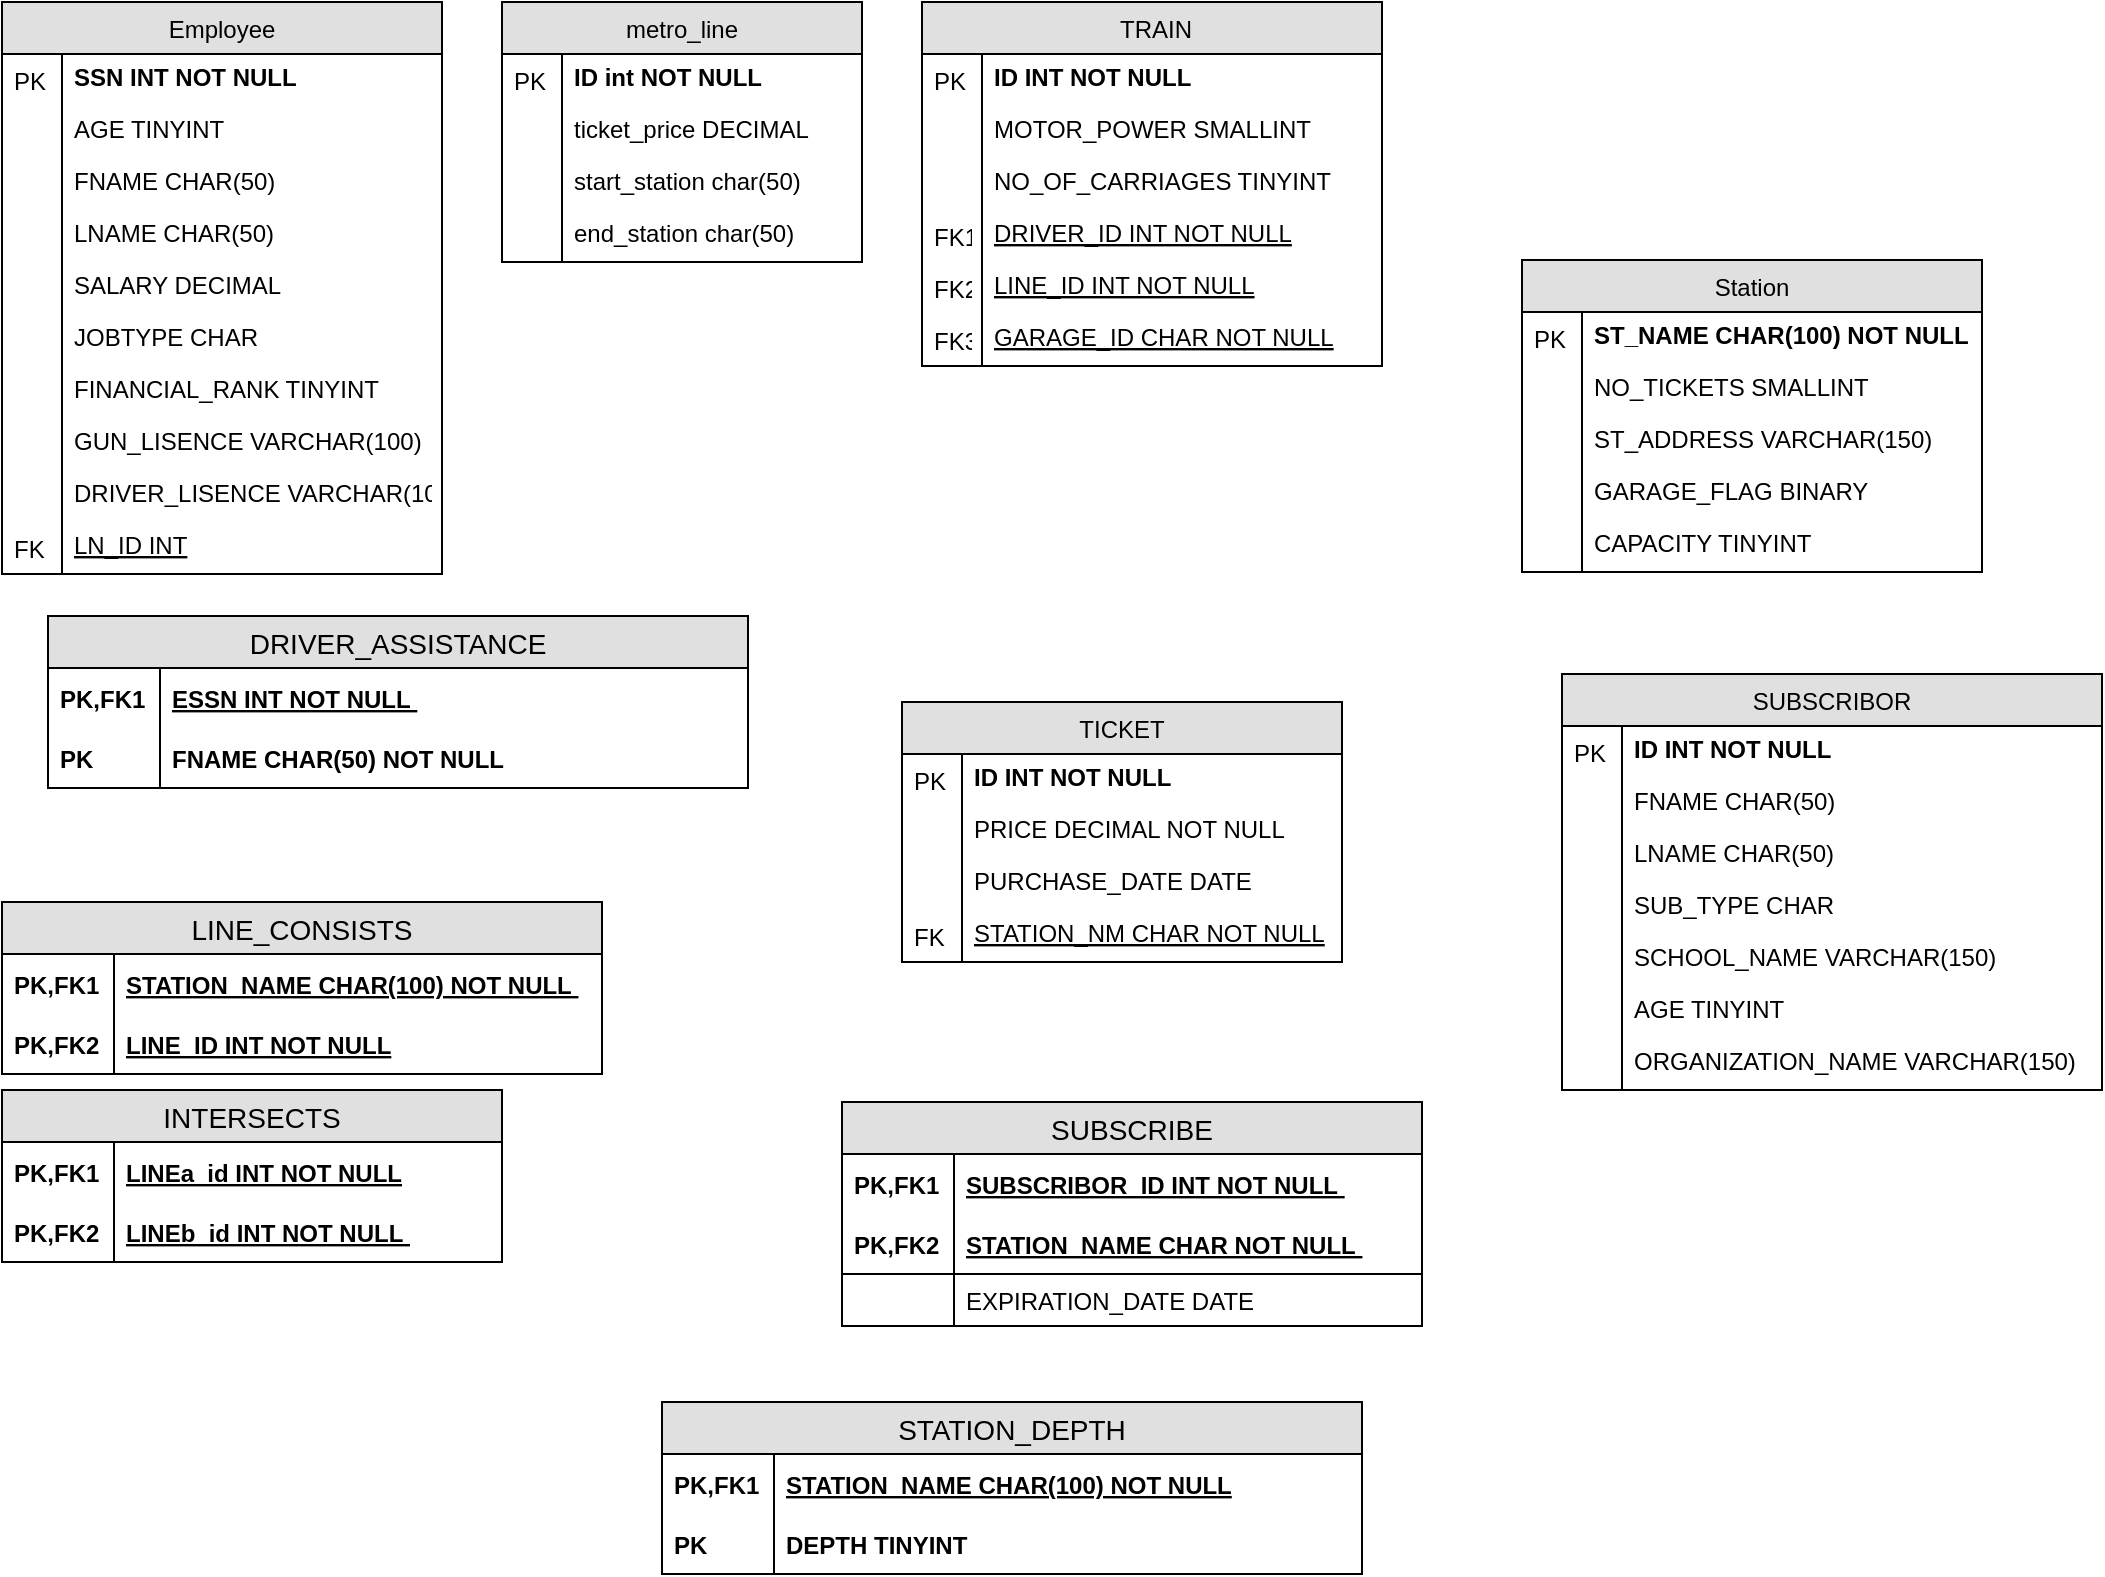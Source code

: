 <mxfile version="12.3.8" type="device" pages="1"><diagram id="VGO-KYcMjMl_Z4TUxaA7" name="Page-1"><mxGraphModel dx="1355" dy="809" grid="1" gridSize="10" guides="1" tooltips="1" connect="1" arrows="1" fold="1" page="1" pageScale="1" pageWidth="827" pageHeight="1169" math="0" shadow="0"><root><mxCell id="0"/><mxCell id="1" parent="0"/><mxCell id="BspLCUPfrLEBWvF9vFHR-59" value="Employee" style="swimlane;fontStyle=0;childLayout=stackLayout;horizontal=1;startSize=26;fillColor=#e0e0e0;horizontalStack=0;resizeParent=1;resizeLast=0;collapsible=1;marginBottom=0;swimlaneFillColor=#ffffff;align=center;" vertex="1" parent="1"><mxGeometry x="40" y="40" width="220" height="286" as="geometry"/></mxCell><mxCell id="BspLCUPfrLEBWvF9vFHR-60" value="SSN INT NOT NULL " style="shape=partialRectangle;top=0;left=0;right=0;bottom=0;align=left;verticalAlign=top;spacingTop=-2;fillColor=none;spacingLeft=34;spacingRight=4;overflow=hidden;rotatable=0;points=[[0,0.5],[1,0.5]];portConstraint=eastwest;dropTarget=0;fontStyle=1" vertex="1" parent="BspLCUPfrLEBWvF9vFHR-59"><mxGeometry y="26" width="220" height="26" as="geometry"/></mxCell><mxCell id="BspLCUPfrLEBWvF9vFHR-61" value="PK" style="shape=partialRectangle;top=0;left=0;bottom=0;fillColor=none;align=left;verticalAlign=middle;spacingLeft=4;spacingRight=4;overflow=hidden;rotatable=0;points=[];portConstraint=eastwest;part=1;" vertex="1" connectable="0" parent="BspLCUPfrLEBWvF9vFHR-60"><mxGeometry width="30" height="26" as="geometry"/></mxCell><mxCell id="BspLCUPfrLEBWvF9vFHR-62" value="AGE TINYINT " style="shape=partialRectangle;top=0;left=0;right=0;bottom=0;align=left;verticalAlign=top;spacingTop=-2;fillColor=none;spacingLeft=34;spacingRight=4;overflow=hidden;rotatable=0;points=[[0,0.5],[1,0.5]];portConstraint=eastwest;dropTarget=0;" vertex="1" parent="BspLCUPfrLEBWvF9vFHR-59"><mxGeometry y="52" width="220" height="26" as="geometry"/></mxCell><mxCell id="BspLCUPfrLEBWvF9vFHR-63" value="" style="shape=partialRectangle;top=0;left=0;bottom=0;fillColor=none;align=left;verticalAlign=middle;spacingLeft=4;spacingRight=4;overflow=hidden;rotatable=0;points=[];portConstraint=eastwest;part=1;" vertex="1" connectable="0" parent="BspLCUPfrLEBWvF9vFHR-62"><mxGeometry width="30" height="26" as="geometry"/></mxCell><mxCell id="BspLCUPfrLEBWvF9vFHR-64" value="FNAME CHAR(50)" style="shape=partialRectangle;top=0;left=0;right=0;bottom=0;align=left;verticalAlign=top;spacingTop=-2;fillColor=none;spacingLeft=34;spacingRight=4;overflow=hidden;rotatable=0;points=[[0,0.5],[1,0.5]];portConstraint=eastwest;dropTarget=0;" vertex="1" parent="BspLCUPfrLEBWvF9vFHR-59"><mxGeometry y="78" width="220" height="26" as="geometry"/></mxCell><mxCell id="BspLCUPfrLEBWvF9vFHR-65" value="" style="shape=partialRectangle;top=0;left=0;bottom=0;fillColor=none;align=left;verticalAlign=middle;spacingLeft=4;spacingRight=4;overflow=hidden;rotatable=0;points=[];portConstraint=eastwest;part=1;" vertex="1" connectable="0" parent="BspLCUPfrLEBWvF9vFHR-64"><mxGeometry width="30" height="26" as="geometry"/></mxCell><mxCell id="BspLCUPfrLEBWvF9vFHR-66" value="LNAME CHAR(50)" style="shape=partialRectangle;top=0;left=0;right=0;bottom=0;align=left;verticalAlign=top;spacingTop=-2;fillColor=none;spacingLeft=34;spacingRight=4;overflow=hidden;rotatable=0;points=[[0,0.5],[1,0.5]];portConstraint=eastwest;dropTarget=0;" vertex="1" parent="BspLCUPfrLEBWvF9vFHR-59"><mxGeometry y="104" width="220" height="26" as="geometry"/></mxCell><mxCell id="BspLCUPfrLEBWvF9vFHR-67" value="" style="shape=partialRectangle;top=0;left=0;bottom=0;fillColor=none;align=left;verticalAlign=middle;spacingLeft=4;spacingRight=4;overflow=hidden;rotatable=0;points=[];portConstraint=eastwest;part=1;" vertex="1" connectable="0" parent="BspLCUPfrLEBWvF9vFHR-66"><mxGeometry width="30" height="26" as="geometry"/></mxCell><mxCell id="BspLCUPfrLEBWvF9vFHR-68" value="SALARY DECIMAL " style="shape=partialRectangle;top=0;left=0;right=0;bottom=0;align=left;verticalAlign=top;spacingTop=-2;fillColor=none;spacingLeft=34;spacingRight=4;overflow=hidden;rotatable=0;points=[[0,0.5],[1,0.5]];portConstraint=eastwest;dropTarget=0;" vertex="1" parent="BspLCUPfrLEBWvF9vFHR-59"><mxGeometry y="130" width="220" height="26" as="geometry"/></mxCell><mxCell id="BspLCUPfrLEBWvF9vFHR-69" value="" style="shape=partialRectangle;top=0;left=0;bottom=0;fillColor=none;align=left;verticalAlign=middle;spacingLeft=4;spacingRight=4;overflow=hidden;rotatable=0;points=[];portConstraint=eastwest;part=1;" vertex="1" connectable="0" parent="BspLCUPfrLEBWvF9vFHR-68"><mxGeometry width="30" height="26" as="geometry"/></mxCell><mxCell id="BspLCUPfrLEBWvF9vFHR-70" value="JOBTYPE CHAR" style="shape=partialRectangle;top=0;left=0;right=0;bottom=0;align=left;verticalAlign=top;spacingTop=-2;fillColor=none;spacingLeft=34;spacingRight=4;overflow=hidden;rotatable=0;points=[[0,0.5],[1,0.5]];portConstraint=eastwest;dropTarget=0;" vertex="1" parent="BspLCUPfrLEBWvF9vFHR-59"><mxGeometry y="156" width="220" height="26" as="geometry"/></mxCell><mxCell id="BspLCUPfrLEBWvF9vFHR-71" value="" style="shape=partialRectangle;top=0;left=0;bottom=0;fillColor=none;align=left;verticalAlign=middle;spacingLeft=4;spacingRight=4;overflow=hidden;rotatable=0;points=[];portConstraint=eastwest;part=1;" vertex="1" connectable="0" parent="BspLCUPfrLEBWvF9vFHR-70"><mxGeometry width="30" height="26" as="geometry"/></mxCell><mxCell id="BspLCUPfrLEBWvF9vFHR-72" value="FINANCIAL_RANK TINYINT" style="shape=partialRectangle;top=0;left=0;right=0;bottom=0;align=left;verticalAlign=top;spacingTop=-2;fillColor=none;spacingLeft=34;spacingRight=4;overflow=hidden;rotatable=0;points=[[0,0.5],[1,0.5]];portConstraint=eastwest;dropTarget=0;" vertex="1" parent="BspLCUPfrLEBWvF9vFHR-59"><mxGeometry y="182" width="220" height="26" as="geometry"/></mxCell><mxCell id="BspLCUPfrLEBWvF9vFHR-73" value="" style="shape=partialRectangle;top=0;left=0;bottom=0;fillColor=none;align=left;verticalAlign=middle;spacingLeft=4;spacingRight=4;overflow=hidden;rotatable=0;points=[];portConstraint=eastwest;part=1;" vertex="1" connectable="0" parent="BspLCUPfrLEBWvF9vFHR-72"><mxGeometry width="30" height="26" as="geometry"/></mxCell><mxCell id="BspLCUPfrLEBWvF9vFHR-74" value="GUN_LISENCE VARCHAR(100)" style="shape=partialRectangle;top=0;left=0;right=0;bottom=0;align=left;verticalAlign=top;spacingTop=-2;fillColor=none;spacingLeft=34;spacingRight=4;overflow=hidden;rotatable=0;points=[[0,0.5],[1,0.5]];portConstraint=eastwest;dropTarget=0;" vertex="1" parent="BspLCUPfrLEBWvF9vFHR-59"><mxGeometry y="208" width="220" height="26" as="geometry"/></mxCell><mxCell id="BspLCUPfrLEBWvF9vFHR-75" value="" style="shape=partialRectangle;top=0;left=0;bottom=0;fillColor=none;align=left;verticalAlign=middle;spacingLeft=4;spacingRight=4;overflow=hidden;rotatable=0;points=[];portConstraint=eastwest;part=1;" vertex="1" connectable="0" parent="BspLCUPfrLEBWvF9vFHR-74"><mxGeometry width="30" height="26" as="geometry"/></mxCell><mxCell id="BspLCUPfrLEBWvF9vFHR-76" value="DRIVER_LISENCE VARCHAR(100)" style="shape=partialRectangle;top=0;left=0;right=0;bottom=0;align=left;verticalAlign=top;spacingTop=-2;fillColor=none;spacingLeft=34;spacingRight=4;overflow=hidden;rotatable=0;points=[[0,0.5],[1,0.5]];portConstraint=eastwest;dropTarget=0;" vertex="1" parent="BspLCUPfrLEBWvF9vFHR-59"><mxGeometry y="234" width="220" height="26" as="geometry"/></mxCell><mxCell id="BspLCUPfrLEBWvF9vFHR-77" value="" style="shape=partialRectangle;top=0;left=0;bottom=0;fillColor=none;align=left;verticalAlign=middle;spacingLeft=4;spacingRight=4;overflow=hidden;rotatable=0;points=[];portConstraint=eastwest;part=1;" vertex="1" connectable="0" parent="BspLCUPfrLEBWvF9vFHR-76"><mxGeometry width="30" height="26" as="geometry"/></mxCell><mxCell id="BspLCUPfrLEBWvF9vFHR-78" value="LN_ID INT" style="shape=partialRectangle;top=0;left=0;right=0;bottom=0;align=left;verticalAlign=top;spacingTop=-2;fillColor=none;spacingLeft=34;spacingRight=4;overflow=hidden;rotatable=0;points=[[0,0.5],[1,0.5]];portConstraint=eastwest;dropTarget=0;fontStyle=4" vertex="1" parent="BspLCUPfrLEBWvF9vFHR-59"><mxGeometry y="260" width="220" height="26" as="geometry"/></mxCell><mxCell id="BspLCUPfrLEBWvF9vFHR-79" value="FK" style="shape=partialRectangle;top=0;left=0;bottom=0;fillColor=none;align=left;verticalAlign=middle;spacingLeft=4;spacingRight=4;overflow=hidden;rotatable=0;points=[];portConstraint=eastwest;part=1;" vertex="1" connectable="0" parent="BspLCUPfrLEBWvF9vFHR-78"><mxGeometry width="30" height="26" as="geometry"/></mxCell><mxCell id="BspLCUPfrLEBWvF9vFHR-80" value="metro_line" style="swimlane;fontStyle=0;childLayout=stackLayout;horizontal=1;startSize=26;fillColor=#e0e0e0;horizontalStack=0;resizeParent=1;resizeLast=0;collapsible=1;marginBottom=0;swimlaneFillColor=#ffffff;align=center;" vertex="1" parent="1"><mxGeometry x="290" y="40" width="180" height="130" as="geometry"/></mxCell><mxCell id="BspLCUPfrLEBWvF9vFHR-81" value="ID int NOT NULL " style="shape=partialRectangle;top=0;left=0;right=0;bottom=0;align=left;verticalAlign=top;spacingTop=-2;fillColor=none;spacingLeft=34;spacingRight=4;overflow=hidden;rotatable=0;points=[[0,0.5],[1,0.5]];portConstraint=eastwest;dropTarget=0;fontStyle=1" vertex="1" parent="BspLCUPfrLEBWvF9vFHR-80"><mxGeometry y="26" width="180" height="26" as="geometry"/></mxCell><mxCell id="BspLCUPfrLEBWvF9vFHR-82" value="PK" style="shape=partialRectangle;top=0;left=0;bottom=0;fillColor=none;align=left;verticalAlign=middle;spacingLeft=4;spacingRight=4;overflow=hidden;rotatable=0;points=[];portConstraint=eastwest;part=1;" vertex="1" connectable="0" parent="BspLCUPfrLEBWvF9vFHR-81"><mxGeometry width="30" height="26" as="geometry"/></mxCell><mxCell id="BspLCUPfrLEBWvF9vFHR-83" value="ticket_price DECIMAL" style="shape=partialRectangle;top=0;left=0;right=0;bottom=0;align=left;verticalAlign=top;spacingTop=-2;fillColor=none;spacingLeft=34;spacingRight=4;overflow=hidden;rotatable=0;points=[[0,0.5],[1,0.5]];portConstraint=eastwest;dropTarget=0;" vertex="1" parent="BspLCUPfrLEBWvF9vFHR-80"><mxGeometry y="52" width="180" height="26" as="geometry"/></mxCell><mxCell id="BspLCUPfrLEBWvF9vFHR-84" value="" style="shape=partialRectangle;top=0;left=0;bottom=0;fillColor=none;align=left;verticalAlign=middle;spacingLeft=4;spacingRight=4;overflow=hidden;rotatable=0;points=[];portConstraint=eastwest;part=1;" vertex="1" connectable="0" parent="BspLCUPfrLEBWvF9vFHR-83"><mxGeometry width="30" height="26" as="geometry"/></mxCell><mxCell id="BspLCUPfrLEBWvF9vFHR-85" value="start_station char(50)" style="shape=partialRectangle;top=0;left=0;right=0;bottom=0;align=left;verticalAlign=top;spacingTop=-2;fillColor=none;spacingLeft=34;spacingRight=4;overflow=hidden;rotatable=0;points=[[0,0.5],[1,0.5]];portConstraint=eastwest;dropTarget=0;" vertex="1" parent="BspLCUPfrLEBWvF9vFHR-80"><mxGeometry y="78" width="180" height="26" as="geometry"/></mxCell><mxCell id="BspLCUPfrLEBWvF9vFHR-86" value="" style="shape=partialRectangle;top=0;left=0;bottom=0;fillColor=none;align=left;verticalAlign=middle;spacingLeft=4;spacingRight=4;overflow=hidden;rotatable=0;points=[];portConstraint=eastwest;part=1;" vertex="1" connectable="0" parent="BspLCUPfrLEBWvF9vFHR-85"><mxGeometry width="30" height="26" as="geometry"/></mxCell><mxCell id="BspLCUPfrLEBWvF9vFHR-87" value="end_station char(50)" style="shape=partialRectangle;top=0;left=0;right=0;bottom=0;align=left;verticalAlign=top;spacingTop=-2;fillColor=none;spacingLeft=34;spacingRight=4;overflow=hidden;rotatable=0;points=[[0,0.5],[1,0.5]];portConstraint=eastwest;dropTarget=0;" vertex="1" parent="BspLCUPfrLEBWvF9vFHR-80"><mxGeometry y="104" width="180" height="26" as="geometry"/></mxCell><mxCell id="BspLCUPfrLEBWvF9vFHR-88" value="" style="shape=partialRectangle;top=0;left=0;bottom=0;fillColor=none;align=left;verticalAlign=middle;spacingLeft=4;spacingRight=4;overflow=hidden;rotatable=0;points=[];portConstraint=eastwest;part=1;" vertex="1" connectable="0" parent="BspLCUPfrLEBWvF9vFHR-87"><mxGeometry width="30" height="26" as="geometry"/></mxCell><mxCell id="BspLCUPfrLEBWvF9vFHR-89" value="TRAIN" style="swimlane;fontStyle=0;childLayout=stackLayout;horizontal=1;startSize=26;fillColor=#e0e0e0;horizontalStack=0;resizeParent=1;resizeLast=0;collapsible=1;marginBottom=0;swimlaneFillColor=#ffffff;align=center;spacingRight=-7;spacingLeft=-3;" vertex="1" parent="1"><mxGeometry x="500" y="40" width="230" height="182" as="geometry"/></mxCell><mxCell id="BspLCUPfrLEBWvF9vFHR-90" value="ID INT NOT NULL " style="shape=partialRectangle;top=0;left=0;right=0;bottom=0;align=left;verticalAlign=top;spacingTop=-2;fillColor=none;spacingLeft=34;spacingRight=4;overflow=hidden;rotatable=0;points=[[0,0.5],[1,0.5]];portConstraint=eastwest;dropTarget=0;fontStyle=1" vertex="1" parent="BspLCUPfrLEBWvF9vFHR-89"><mxGeometry y="26" width="230" height="26" as="geometry"/></mxCell><mxCell id="BspLCUPfrLEBWvF9vFHR-91" value="PK" style="shape=partialRectangle;top=0;left=0;bottom=0;fillColor=none;align=left;verticalAlign=middle;spacingLeft=4;spacingRight=4;overflow=hidden;rotatable=0;points=[];portConstraint=eastwest;part=1;" vertex="1" connectable="0" parent="BspLCUPfrLEBWvF9vFHR-90"><mxGeometry width="30" height="26" as="geometry"/></mxCell><mxCell id="BspLCUPfrLEBWvF9vFHR-92" value="MOTOR_POWER SMALLINT" style="shape=partialRectangle;top=0;left=0;right=0;bottom=0;align=left;verticalAlign=top;spacingTop=-2;fillColor=none;spacingLeft=34;spacingRight=4;overflow=hidden;rotatable=0;points=[[0,0.5],[1,0.5]];portConstraint=eastwest;dropTarget=0;" vertex="1" parent="BspLCUPfrLEBWvF9vFHR-89"><mxGeometry y="52" width="230" height="26" as="geometry"/></mxCell><mxCell id="BspLCUPfrLEBWvF9vFHR-93" value="" style="shape=partialRectangle;top=0;left=0;bottom=0;fillColor=none;align=left;verticalAlign=middle;spacingLeft=4;spacingRight=4;overflow=hidden;rotatable=0;points=[];portConstraint=eastwest;part=1;" vertex="1" connectable="0" parent="BspLCUPfrLEBWvF9vFHR-92"><mxGeometry width="30" height="26" as="geometry"/></mxCell><mxCell id="BspLCUPfrLEBWvF9vFHR-94" value="NO_OF_CARRIAGES TINYINT " style="shape=partialRectangle;top=0;left=0;right=0;bottom=0;align=left;verticalAlign=top;spacingTop=-2;fillColor=none;spacingLeft=34;spacingRight=4;overflow=hidden;rotatable=0;points=[[0,0.5],[1,0.5]];portConstraint=eastwest;dropTarget=0;" vertex="1" parent="BspLCUPfrLEBWvF9vFHR-89"><mxGeometry y="78" width="230" height="26" as="geometry"/></mxCell><mxCell id="BspLCUPfrLEBWvF9vFHR-95" value="" style="shape=partialRectangle;top=0;left=0;bottom=0;fillColor=none;align=left;verticalAlign=middle;spacingLeft=4;spacingRight=4;overflow=hidden;rotatable=0;points=[];portConstraint=eastwest;part=1;" vertex="1" connectable="0" parent="BspLCUPfrLEBWvF9vFHR-94"><mxGeometry width="30" height="26" as="geometry"/></mxCell><mxCell id="BspLCUPfrLEBWvF9vFHR-96" value="DRIVER_ID INT NOT NULL" style="shape=partialRectangle;top=0;left=0;right=0;bottom=0;align=left;verticalAlign=top;spacingTop=-2;fillColor=none;spacingLeft=34;spacingRight=4;overflow=hidden;rotatable=0;points=[[0,0.5],[1,0.5]];portConstraint=eastwest;dropTarget=0;fontStyle=4" vertex="1" parent="BspLCUPfrLEBWvF9vFHR-89"><mxGeometry y="104" width="230" height="26" as="geometry"/></mxCell><mxCell id="BspLCUPfrLEBWvF9vFHR-97" value="FK1" style="shape=partialRectangle;top=0;left=0;bottom=0;fillColor=none;align=left;verticalAlign=middle;spacingLeft=4;spacingRight=4;overflow=hidden;rotatable=0;points=[];portConstraint=eastwest;part=1;" vertex="1" connectable="0" parent="BspLCUPfrLEBWvF9vFHR-96"><mxGeometry width="30" height="26" as="geometry"/></mxCell><mxCell id="BspLCUPfrLEBWvF9vFHR-98" value="LINE_ID INT NOT NULL" style="shape=partialRectangle;top=0;left=0;right=0;bottom=0;align=left;verticalAlign=top;spacingTop=-2;fillColor=none;spacingLeft=34;spacingRight=4;overflow=hidden;rotatable=0;points=[[0,0.5],[1,0.5]];portConstraint=eastwest;dropTarget=0;fontStyle=4" vertex="1" parent="BspLCUPfrLEBWvF9vFHR-89"><mxGeometry y="130" width="230" height="26" as="geometry"/></mxCell><mxCell id="BspLCUPfrLEBWvF9vFHR-99" value="FK2" style="shape=partialRectangle;top=0;left=0;bottom=0;fillColor=none;align=left;verticalAlign=middle;spacingLeft=4;spacingRight=4;overflow=hidden;rotatable=0;points=[];portConstraint=eastwest;part=1;" vertex="1" connectable="0" parent="BspLCUPfrLEBWvF9vFHR-98"><mxGeometry width="30" height="26" as="geometry"/></mxCell><mxCell id="BspLCUPfrLEBWvF9vFHR-100" value="GARAGE_ID CHAR NOT NULL" style="shape=partialRectangle;top=0;left=0;right=0;bottom=0;align=left;verticalAlign=top;spacingTop=-2;fillColor=none;spacingLeft=34;spacingRight=4;overflow=hidden;rotatable=0;points=[[0,0.5],[1,0.5]];portConstraint=eastwest;dropTarget=0;fontStyle=4" vertex="1" parent="BspLCUPfrLEBWvF9vFHR-89"><mxGeometry y="156" width="230" height="26" as="geometry"/></mxCell><mxCell id="BspLCUPfrLEBWvF9vFHR-101" value="FK3" style="shape=partialRectangle;top=0;left=0;bottom=0;fillColor=none;align=left;verticalAlign=middle;spacingLeft=4;spacingRight=4;overflow=hidden;rotatable=0;points=[];portConstraint=eastwest;part=1;" vertex="1" connectable="0" parent="BspLCUPfrLEBWvF9vFHR-100"><mxGeometry width="30" height="26" as="geometry"/></mxCell><mxCell id="BspLCUPfrLEBWvF9vFHR-112" value="Station" style="swimlane;fontStyle=0;childLayout=stackLayout;horizontal=1;startSize=26;fillColor=#e0e0e0;horizontalStack=0;resizeParent=1;resizeLast=0;collapsible=1;marginBottom=0;swimlaneFillColor=#ffffff;align=center;" vertex="1" parent="1"><mxGeometry x="800" y="169" width="230" height="156" as="geometry"/></mxCell><mxCell id="BspLCUPfrLEBWvF9vFHR-113" value="ST_NAME CHAR(100) NOT NULL  " style="shape=partialRectangle;top=0;left=0;right=0;bottom=0;align=left;verticalAlign=top;spacingTop=-2;fillColor=none;spacingLeft=34;spacingRight=4;overflow=hidden;rotatable=0;points=[[0,0.5],[1,0.5]];portConstraint=eastwest;dropTarget=0;fontStyle=1" vertex="1" parent="BspLCUPfrLEBWvF9vFHR-112"><mxGeometry y="26" width="230" height="26" as="geometry"/></mxCell><mxCell id="BspLCUPfrLEBWvF9vFHR-114" value="PK" style="shape=partialRectangle;top=0;left=0;bottom=0;fillColor=none;align=left;verticalAlign=middle;spacingLeft=4;spacingRight=4;overflow=hidden;rotatable=0;points=[];portConstraint=eastwest;part=1;" vertex="1" connectable="0" parent="BspLCUPfrLEBWvF9vFHR-113"><mxGeometry width="30" height="26" as="geometry"/></mxCell><mxCell id="BspLCUPfrLEBWvF9vFHR-115" value="NO_TICKETS SMALLINT" style="shape=partialRectangle;top=0;left=0;right=0;bottom=0;align=left;verticalAlign=top;spacingTop=-2;fillColor=none;spacingLeft=34;spacingRight=4;overflow=hidden;rotatable=0;points=[[0,0.5],[1,0.5]];portConstraint=eastwest;dropTarget=0;" vertex="1" parent="BspLCUPfrLEBWvF9vFHR-112"><mxGeometry y="52" width="230" height="26" as="geometry"/></mxCell><mxCell id="BspLCUPfrLEBWvF9vFHR-116" value="" style="shape=partialRectangle;top=0;left=0;bottom=0;fillColor=none;align=left;verticalAlign=middle;spacingLeft=4;spacingRight=4;overflow=hidden;rotatable=0;points=[];portConstraint=eastwest;part=1;" vertex="1" connectable="0" parent="BspLCUPfrLEBWvF9vFHR-115"><mxGeometry width="30" height="26" as="geometry"/></mxCell><mxCell id="BspLCUPfrLEBWvF9vFHR-117" value="ST_ADDRESS VARCHAR(150)" style="shape=partialRectangle;top=0;left=0;right=0;bottom=0;align=left;verticalAlign=top;spacingTop=-2;fillColor=none;spacingLeft=34;spacingRight=4;overflow=hidden;rotatable=0;points=[[0,0.5],[1,0.5]];portConstraint=eastwest;dropTarget=0;" vertex="1" parent="BspLCUPfrLEBWvF9vFHR-112"><mxGeometry y="78" width="230" height="26" as="geometry"/></mxCell><mxCell id="BspLCUPfrLEBWvF9vFHR-118" value="" style="shape=partialRectangle;top=0;left=0;bottom=0;fillColor=none;align=left;verticalAlign=middle;spacingLeft=4;spacingRight=4;overflow=hidden;rotatable=0;points=[];portConstraint=eastwest;part=1;" vertex="1" connectable="0" parent="BspLCUPfrLEBWvF9vFHR-117"><mxGeometry width="30" height="26" as="geometry"/></mxCell><mxCell id="BspLCUPfrLEBWvF9vFHR-119" value="GARAGE_FLAG BINARY" style="shape=partialRectangle;top=0;left=0;right=0;bottom=0;align=left;verticalAlign=top;spacingTop=-2;fillColor=none;spacingLeft=34;spacingRight=4;overflow=hidden;rotatable=0;points=[[0,0.5],[1,0.5]];portConstraint=eastwest;dropTarget=0;" vertex="1" parent="BspLCUPfrLEBWvF9vFHR-112"><mxGeometry y="104" width="230" height="26" as="geometry"/></mxCell><mxCell id="BspLCUPfrLEBWvF9vFHR-120" value="" style="shape=partialRectangle;top=0;left=0;bottom=0;fillColor=none;align=left;verticalAlign=middle;spacingLeft=4;spacingRight=4;overflow=hidden;rotatable=0;points=[];portConstraint=eastwest;part=1;" vertex="1" connectable="0" parent="BspLCUPfrLEBWvF9vFHR-119"><mxGeometry width="30" height="26" as="geometry"/></mxCell><mxCell id="BspLCUPfrLEBWvF9vFHR-121" value="CAPACITY TINYINT" style="shape=partialRectangle;top=0;left=0;right=0;bottom=0;align=left;verticalAlign=top;spacingTop=-2;fillColor=none;spacingLeft=34;spacingRight=4;overflow=hidden;rotatable=0;points=[[0,0.5],[1,0.5]];portConstraint=eastwest;dropTarget=0;" vertex="1" parent="BspLCUPfrLEBWvF9vFHR-112"><mxGeometry y="130" width="230" height="26" as="geometry"/></mxCell><mxCell id="BspLCUPfrLEBWvF9vFHR-122" value="" style="shape=partialRectangle;top=0;left=0;bottom=0;fillColor=none;align=left;verticalAlign=middle;spacingLeft=4;spacingRight=4;overflow=hidden;rotatable=0;points=[];portConstraint=eastwest;part=1;" vertex="1" connectable="0" parent="BspLCUPfrLEBWvF9vFHR-121"><mxGeometry width="30" height="26" as="geometry"/></mxCell><mxCell id="BspLCUPfrLEBWvF9vFHR-133" value="TICKET" style="swimlane;fontStyle=0;childLayout=stackLayout;horizontal=1;startSize=26;fillColor=#e0e0e0;horizontalStack=0;resizeParent=1;resizeLast=0;collapsible=1;marginBottom=0;swimlaneFillColor=#ffffff;align=center;" vertex="1" parent="1"><mxGeometry x="490" y="390" width="220" height="130" as="geometry"/></mxCell><mxCell id="BspLCUPfrLEBWvF9vFHR-134" value="ID INT NOT NULL" style="shape=partialRectangle;top=0;left=0;right=0;bottom=0;align=left;verticalAlign=top;spacingTop=-2;fillColor=none;spacingLeft=34;spacingRight=4;overflow=hidden;rotatable=0;points=[[0,0.5],[1,0.5]];portConstraint=eastwest;dropTarget=0;fontStyle=1" vertex="1" parent="BspLCUPfrLEBWvF9vFHR-133"><mxGeometry y="26" width="220" height="26" as="geometry"/></mxCell><mxCell id="BspLCUPfrLEBWvF9vFHR-135" value="PK" style="shape=partialRectangle;top=0;left=0;bottom=0;fillColor=none;align=left;verticalAlign=middle;spacingLeft=4;spacingRight=4;overflow=hidden;rotatable=0;points=[];portConstraint=eastwest;part=1;" vertex="1" connectable="0" parent="BspLCUPfrLEBWvF9vFHR-134"><mxGeometry width="30" height="26" as="geometry"/></mxCell><mxCell id="BspLCUPfrLEBWvF9vFHR-136" value="PRICE DECIMAL NOT NULL  " style="shape=partialRectangle;top=0;left=0;right=0;bottom=0;align=left;verticalAlign=top;spacingTop=-2;fillColor=none;spacingLeft=34;spacingRight=4;overflow=hidden;rotatable=0;points=[[0,0.5],[1,0.5]];portConstraint=eastwest;dropTarget=0;" vertex="1" parent="BspLCUPfrLEBWvF9vFHR-133"><mxGeometry y="52" width="220" height="26" as="geometry"/></mxCell><mxCell id="BspLCUPfrLEBWvF9vFHR-137" value="" style="shape=partialRectangle;top=0;left=0;bottom=0;fillColor=none;align=left;verticalAlign=middle;spacingLeft=4;spacingRight=4;overflow=hidden;rotatable=0;points=[];portConstraint=eastwest;part=1;" vertex="1" connectable="0" parent="BspLCUPfrLEBWvF9vFHR-136"><mxGeometry width="30" height="26" as="geometry"/></mxCell><mxCell id="BspLCUPfrLEBWvF9vFHR-138" value="PURCHASE_DATE DATE" style="shape=partialRectangle;top=0;left=0;right=0;bottom=0;align=left;verticalAlign=top;spacingTop=-2;fillColor=none;spacingLeft=34;spacingRight=4;overflow=hidden;rotatable=0;points=[[0,0.5],[1,0.5]];portConstraint=eastwest;dropTarget=0;" vertex="1" parent="BspLCUPfrLEBWvF9vFHR-133"><mxGeometry y="78" width="220" height="26" as="geometry"/></mxCell><mxCell id="BspLCUPfrLEBWvF9vFHR-139" value="" style="shape=partialRectangle;top=0;left=0;bottom=0;fillColor=none;align=left;verticalAlign=middle;spacingLeft=4;spacingRight=4;overflow=hidden;rotatable=0;points=[];portConstraint=eastwest;part=1;" vertex="1" connectable="0" parent="BspLCUPfrLEBWvF9vFHR-138"><mxGeometry width="30" height="26" as="geometry"/></mxCell><mxCell id="BspLCUPfrLEBWvF9vFHR-140" value="STATION_NM CHAR NOT NULL" style="shape=partialRectangle;top=0;left=0;right=0;bottom=0;align=left;verticalAlign=top;spacingTop=-2;fillColor=none;spacingLeft=34;spacingRight=4;overflow=hidden;rotatable=0;points=[[0,0.5],[1,0.5]];portConstraint=eastwest;dropTarget=0;fontStyle=4" vertex="1" parent="BspLCUPfrLEBWvF9vFHR-133"><mxGeometry y="104" width="220" height="26" as="geometry"/></mxCell><mxCell id="BspLCUPfrLEBWvF9vFHR-141" value="FK" style="shape=partialRectangle;top=0;left=0;bottom=0;fillColor=none;align=left;verticalAlign=middle;spacingLeft=4;spacingRight=4;overflow=hidden;rotatable=0;points=[];portConstraint=eastwest;part=1;" vertex="1" connectable="0" parent="BspLCUPfrLEBWvF9vFHR-140"><mxGeometry width="30" height="26" as="geometry"/></mxCell><mxCell id="BspLCUPfrLEBWvF9vFHR-142" value="SUBSCRIBOR" style="swimlane;fontStyle=0;childLayout=stackLayout;horizontal=1;startSize=26;fillColor=#e0e0e0;horizontalStack=0;resizeParent=1;resizeLast=0;collapsible=1;marginBottom=0;swimlaneFillColor=#ffffff;align=center;" vertex="1" parent="1"><mxGeometry x="820" y="376" width="270" height="208" as="geometry"/></mxCell><mxCell id="BspLCUPfrLEBWvF9vFHR-143" value="ID INT NOT NULL  " style="shape=partialRectangle;top=0;left=0;right=0;bottom=0;align=left;verticalAlign=top;spacingTop=-2;fillColor=none;spacingLeft=34;spacingRight=4;overflow=hidden;rotatable=0;points=[[0,0.5],[1,0.5]];portConstraint=eastwest;dropTarget=0;fontStyle=1" vertex="1" parent="BspLCUPfrLEBWvF9vFHR-142"><mxGeometry y="26" width="270" height="26" as="geometry"/></mxCell><mxCell id="BspLCUPfrLEBWvF9vFHR-144" value="PK" style="shape=partialRectangle;top=0;left=0;bottom=0;fillColor=none;align=left;verticalAlign=middle;spacingLeft=4;spacingRight=4;overflow=hidden;rotatable=0;points=[];portConstraint=eastwest;part=1;" vertex="1" connectable="0" parent="BspLCUPfrLEBWvF9vFHR-143"><mxGeometry width="30" height="26" as="geometry"/></mxCell><mxCell id="BspLCUPfrLEBWvF9vFHR-145" value="FNAME CHAR(50)" style="shape=partialRectangle;top=0;left=0;right=0;bottom=0;align=left;verticalAlign=top;spacingTop=-2;fillColor=none;spacingLeft=34;spacingRight=4;overflow=hidden;rotatable=0;points=[[0,0.5],[1,0.5]];portConstraint=eastwest;dropTarget=0;" vertex="1" parent="BspLCUPfrLEBWvF9vFHR-142"><mxGeometry y="52" width="270" height="26" as="geometry"/></mxCell><mxCell id="BspLCUPfrLEBWvF9vFHR-146" value="" style="shape=partialRectangle;top=0;left=0;bottom=0;fillColor=none;align=left;verticalAlign=middle;spacingLeft=4;spacingRight=4;overflow=hidden;rotatable=0;points=[];portConstraint=eastwest;part=1;" vertex="1" connectable="0" parent="BspLCUPfrLEBWvF9vFHR-145"><mxGeometry width="30" height="26" as="geometry"/></mxCell><mxCell id="BspLCUPfrLEBWvF9vFHR-147" value="LNAME CHAR(50)" style="shape=partialRectangle;top=0;left=0;right=0;bottom=0;align=left;verticalAlign=top;spacingTop=-2;fillColor=none;spacingLeft=34;spacingRight=4;overflow=hidden;rotatable=0;points=[[0,0.5],[1,0.5]];portConstraint=eastwest;dropTarget=0;" vertex="1" parent="BspLCUPfrLEBWvF9vFHR-142"><mxGeometry y="78" width="270" height="26" as="geometry"/></mxCell><mxCell id="BspLCUPfrLEBWvF9vFHR-148" value="" style="shape=partialRectangle;top=0;left=0;bottom=0;fillColor=none;align=left;verticalAlign=middle;spacingLeft=4;spacingRight=4;overflow=hidden;rotatable=0;points=[];portConstraint=eastwest;part=1;" vertex="1" connectable="0" parent="BspLCUPfrLEBWvF9vFHR-147"><mxGeometry width="30" height="26" as="geometry"/></mxCell><mxCell id="BspLCUPfrLEBWvF9vFHR-149" value="SUB_TYPE CHAR" style="shape=partialRectangle;top=0;left=0;right=0;bottom=0;align=left;verticalAlign=top;spacingTop=-2;fillColor=none;spacingLeft=34;spacingRight=4;overflow=hidden;rotatable=0;points=[[0,0.5],[1,0.5]];portConstraint=eastwest;dropTarget=0;" vertex="1" parent="BspLCUPfrLEBWvF9vFHR-142"><mxGeometry y="104" width="270" height="26" as="geometry"/></mxCell><mxCell id="BspLCUPfrLEBWvF9vFHR-150" value="" style="shape=partialRectangle;top=0;left=0;bottom=0;fillColor=none;align=left;verticalAlign=middle;spacingLeft=4;spacingRight=4;overflow=hidden;rotatable=0;points=[];portConstraint=eastwest;part=1;" vertex="1" connectable="0" parent="BspLCUPfrLEBWvF9vFHR-149"><mxGeometry width="30" height="26" as="geometry"/></mxCell><mxCell id="BspLCUPfrLEBWvF9vFHR-151" value="SCHOOL_NAME VARCHAR(150)" style="shape=partialRectangle;top=0;left=0;right=0;bottom=0;align=left;verticalAlign=top;spacingTop=-2;fillColor=none;spacingLeft=34;spacingRight=4;overflow=hidden;rotatable=0;points=[[0,0.5],[1,0.5]];portConstraint=eastwest;dropTarget=0;" vertex="1" parent="BspLCUPfrLEBWvF9vFHR-142"><mxGeometry y="130" width="270" height="26" as="geometry"/></mxCell><mxCell id="BspLCUPfrLEBWvF9vFHR-152" value="" style="shape=partialRectangle;top=0;left=0;bottom=0;fillColor=none;align=left;verticalAlign=middle;spacingLeft=4;spacingRight=4;overflow=hidden;rotatable=0;points=[];portConstraint=eastwest;part=1;" vertex="1" connectable="0" parent="BspLCUPfrLEBWvF9vFHR-151"><mxGeometry width="30" height="26" as="geometry"/></mxCell><mxCell id="BspLCUPfrLEBWvF9vFHR-153" value="AGE TINYINT" style="shape=partialRectangle;top=0;left=0;right=0;bottom=0;align=left;verticalAlign=top;spacingTop=-2;fillColor=none;spacingLeft=34;spacingRight=4;overflow=hidden;rotatable=0;points=[[0,0.5],[1,0.5]];portConstraint=eastwest;dropTarget=0;" vertex="1" parent="BspLCUPfrLEBWvF9vFHR-142"><mxGeometry y="156" width="270" height="26" as="geometry"/></mxCell><mxCell id="BspLCUPfrLEBWvF9vFHR-154" value="" style="shape=partialRectangle;top=0;left=0;bottom=0;fillColor=none;align=left;verticalAlign=middle;spacingLeft=4;spacingRight=4;overflow=hidden;rotatable=0;points=[];portConstraint=eastwest;part=1;" vertex="1" connectable="0" parent="BspLCUPfrLEBWvF9vFHR-153"><mxGeometry width="30" height="26" as="geometry"/></mxCell><mxCell id="BspLCUPfrLEBWvF9vFHR-155" value="ORGANIZATION_NAME VARCHAR(150)" style="shape=partialRectangle;top=0;left=0;right=0;bottom=0;align=left;verticalAlign=top;spacingTop=-2;fillColor=none;spacingLeft=34;spacingRight=4;overflow=hidden;rotatable=0;points=[[0,0.5],[1,0.5]];portConstraint=eastwest;dropTarget=0;" vertex="1" parent="BspLCUPfrLEBWvF9vFHR-142"><mxGeometry y="182" width="270" height="26" as="geometry"/></mxCell><mxCell id="BspLCUPfrLEBWvF9vFHR-156" value="" style="shape=partialRectangle;top=0;left=0;bottom=0;fillColor=none;align=left;verticalAlign=middle;spacingLeft=4;spacingRight=4;overflow=hidden;rotatable=0;points=[];portConstraint=eastwest;part=1;" vertex="1" connectable="0" parent="BspLCUPfrLEBWvF9vFHR-155"><mxGeometry width="30" height="26" as="geometry"/></mxCell><mxCell id="BspLCUPfrLEBWvF9vFHR-164" value="LINE_CONSISTS" style="swimlane;fontStyle=0;childLayout=stackLayout;horizontal=1;startSize=26;fillColor=#e0e0e0;horizontalStack=0;resizeParent=1;resizeParentMax=0;resizeLast=0;collapsible=1;marginBottom=0;swimlaneFillColor=#ffffff;align=center;fontSize=14;strokeWidth=1;html=0;" vertex="1" parent="1"><mxGeometry x="40" y="490" width="300" height="86" as="geometry"/></mxCell><mxCell id="BspLCUPfrLEBWvF9vFHR-165" value="STATION_NAME CHAR(100) NOT NULL " style="shape=partialRectangle;top=0;left=0;right=0;bottom=0;align=left;verticalAlign=middle;fillColor=none;spacingLeft=60;spacingRight=4;overflow=hidden;rotatable=0;points=[[0,0.5],[1,0.5]];portConstraint=eastwest;dropTarget=0;fontStyle=5;fontSize=12;" vertex="1" parent="BspLCUPfrLEBWvF9vFHR-164"><mxGeometry y="26" width="300" height="30" as="geometry"/></mxCell><mxCell id="BspLCUPfrLEBWvF9vFHR-166" value="PK,FK1" style="shape=partialRectangle;fontStyle=1;top=0;left=0;bottom=0;fillColor=none;align=left;verticalAlign=middle;spacingLeft=4;spacingRight=4;overflow=hidden;rotatable=0;points=[];portConstraint=eastwest;part=1;fontSize=12;" vertex="1" connectable="0" parent="BspLCUPfrLEBWvF9vFHR-165"><mxGeometry width="56" height="30" as="geometry"/></mxCell><mxCell id="BspLCUPfrLEBWvF9vFHR-167" value="LINE_ID INT NOT NULL" style="shape=partialRectangle;top=0;left=0;right=0;bottom=1;align=left;verticalAlign=middle;fillColor=none;spacingLeft=60;spacingRight=4;overflow=hidden;rotatable=0;points=[[0,0.5],[1,0.5]];portConstraint=eastwest;dropTarget=0;fontStyle=5;fontSize=12;" vertex="1" parent="BspLCUPfrLEBWvF9vFHR-164"><mxGeometry y="56" width="300" height="30" as="geometry"/></mxCell><mxCell id="BspLCUPfrLEBWvF9vFHR-168" value="PK,FK2" style="shape=partialRectangle;fontStyle=1;top=0;left=0;bottom=0;fillColor=none;align=left;verticalAlign=middle;spacingLeft=4;spacingRight=4;overflow=hidden;rotatable=0;points=[];portConstraint=eastwest;part=1;fontSize=12;" vertex="1" connectable="0" parent="BspLCUPfrLEBWvF9vFHR-167"><mxGeometry width="56" height="30" as="geometry"/></mxCell><mxCell id="BspLCUPfrLEBWvF9vFHR-171" value="INTERSECTS" style="swimlane;fontStyle=0;childLayout=stackLayout;horizontal=1;startSize=26;fillColor=#e0e0e0;horizontalStack=0;resizeParent=1;resizeParentMax=0;resizeLast=0;collapsible=1;marginBottom=0;swimlaneFillColor=#ffffff;align=center;fontSize=14;strokeWidth=1;html=0;" vertex="1" parent="1"><mxGeometry x="40" y="584" width="250" height="86" as="geometry"/></mxCell><mxCell id="BspLCUPfrLEBWvF9vFHR-172" value="LINEa_id INT NOT NULL" style="shape=partialRectangle;top=0;left=0;right=0;bottom=0;align=left;verticalAlign=middle;fillColor=none;spacingLeft=60;spacingRight=4;overflow=hidden;rotatable=0;points=[[0,0.5],[1,0.5]];portConstraint=eastwest;dropTarget=0;fontStyle=5;fontSize=12;" vertex="1" parent="BspLCUPfrLEBWvF9vFHR-171"><mxGeometry y="26" width="250" height="30" as="geometry"/></mxCell><mxCell id="BspLCUPfrLEBWvF9vFHR-173" value="PK,FK1" style="shape=partialRectangle;fontStyle=1;top=0;left=0;bottom=0;fillColor=none;align=left;verticalAlign=middle;spacingLeft=4;spacingRight=4;overflow=hidden;rotatable=0;points=[];portConstraint=eastwest;part=1;fontSize=12;" vertex="1" connectable="0" parent="BspLCUPfrLEBWvF9vFHR-172"><mxGeometry width="56" height="30" as="geometry"/></mxCell><mxCell id="BspLCUPfrLEBWvF9vFHR-174" value="LINEb_id INT NOT NULL " style="shape=partialRectangle;top=0;left=0;right=0;bottom=1;align=left;verticalAlign=middle;fillColor=none;spacingLeft=60;spacingRight=4;overflow=hidden;rotatable=0;points=[[0,0.5],[1,0.5]];portConstraint=eastwest;dropTarget=0;fontStyle=5;fontSize=12;" vertex="1" parent="BspLCUPfrLEBWvF9vFHR-171"><mxGeometry y="56" width="250" height="30" as="geometry"/></mxCell><mxCell id="BspLCUPfrLEBWvF9vFHR-175" value="PK,FK2" style="shape=partialRectangle;fontStyle=1;top=0;left=0;bottom=0;fillColor=none;align=left;verticalAlign=middle;spacingLeft=4;spacingRight=4;overflow=hidden;rotatable=0;points=[];portConstraint=eastwest;part=1;fontSize=12;" vertex="1" connectable="0" parent="BspLCUPfrLEBWvF9vFHR-174"><mxGeometry width="56" height="30" as="geometry"/></mxCell><mxCell id="BspLCUPfrLEBWvF9vFHR-178" value="SUBSCRIBE" style="swimlane;fontStyle=0;childLayout=stackLayout;horizontal=1;startSize=26;fillColor=#e0e0e0;horizontalStack=0;resizeParent=1;resizeParentMax=0;resizeLast=0;collapsible=1;marginBottom=0;swimlaneFillColor=#ffffff;align=center;fontSize=14;strokeWidth=1;html=0;" vertex="1" parent="1"><mxGeometry x="460" y="590" width="290" height="112" as="geometry"/></mxCell><mxCell id="BspLCUPfrLEBWvF9vFHR-179" value="SUBSCRIBOR_ID INT NOT NULL " style="shape=partialRectangle;top=0;left=0;right=0;bottom=0;align=left;verticalAlign=middle;fillColor=none;spacingLeft=60;spacingRight=4;overflow=hidden;rotatable=0;points=[[0,0.5],[1,0.5]];portConstraint=eastwest;dropTarget=0;fontStyle=5;fontSize=12;" vertex="1" parent="BspLCUPfrLEBWvF9vFHR-178"><mxGeometry y="26" width="290" height="30" as="geometry"/></mxCell><mxCell id="BspLCUPfrLEBWvF9vFHR-180" value="PK,FK1" style="shape=partialRectangle;fontStyle=1;top=0;left=0;bottom=0;fillColor=none;align=left;verticalAlign=middle;spacingLeft=4;spacingRight=4;overflow=hidden;rotatable=0;points=[];portConstraint=eastwest;part=1;fontSize=12;" vertex="1" connectable="0" parent="BspLCUPfrLEBWvF9vFHR-179"><mxGeometry width="56" height="30" as="geometry"/></mxCell><mxCell id="BspLCUPfrLEBWvF9vFHR-181" value="STATION_NAME CHAR NOT NULL " style="shape=partialRectangle;top=0;left=0;right=0;bottom=1;align=left;verticalAlign=middle;fillColor=none;spacingLeft=60;spacingRight=4;overflow=hidden;rotatable=0;points=[[0,0.5],[1,0.5]];portConstraint=eastwest;dropTarget=0;fontStyle=5;fontSize=12;" vertex="1" parent="BspLCUPfrLEBWvF9vFHR-178"><mxGeometry y="56" width="290" height="30" as="geometry"/></mxCell><mxCell id="BspLCUPfrLEBWvF9vFHR-182" value="PK,FK2" style="shape=partialRectangle;fontStyle=1;top=0;left=0;bottom=0;fillColor=none;align=left;verticalAlign=middle;spacingLeft=4;spacingRight=4;overflow=hidden;rotatable=0;points=[];portConstraint=eastwest;part=1;fontSize=12;" vertex="1" connectable="0" parent="BspLCUPfrLEBWvF9vFHR-181"><mxGeometry width="56" height="30" as="geometry"/></mxCell><mxCell id="BspLCUPfrLEBWvF9vFHR-183" value="EXPIRATION_DATE DATE" style="shape=partialRectangle;top=0;left=0;right=0;bottom=0;align=left;verticalAlign=top;fillColor=none;spacingLeft=60;spacingRight=4;overflow=hidden;rotatable=0;points=[[0,0.5],[1,0.5]];portConstraint=eastwest;dropTarget=0;fontSize=12;" vertex="1" parent="BspLCUPfrLEBWvF9vFHR-178"><mxGeometry y="86" width="290" height="26" as="geometry"/></mxCell><mxCell id="BspLCUPfrLEBWvF9vFHR-184" value="" style="shape=partialRectangle;top=0;left=0;bottom=0;fillColor=none;align=left;verticalAlign=top;spacingLeft=4;spacingRight=4;overflow=hidden;rotatable=0;points=[];portConstraint=eastwest;part=1;fontSize=12;" vertex="1" connectable="0" parent="BspLCUPfrLEBWvF9vFHR-183"><mxGeometry width="56" height="26" as="geometry"/></mxCell><mxCell id="BspLCUPfrLEBWvF9vFHR-185" value="STATION_DEPTH" style="swimlane;fontStyle=0;childLayout=stackLayout;horizontal=1;startSize=26;fillColor=#e0e0e0;horizontalStack=0;resizeParent=1;resizeParentMax=0;resizeLast=0;collapsible=1;marginBottom=0;swimlaneFillColor=#ffffff;align=center;fontSize=14;strokeWidth=1;html=0;" vertex="1" parent="1"><mxGeometry x="370" y="740" width="350" height="86" as="geometry"/></mxCell><mxCell id="BspLCUPfrLEBWvF9vFHR-186" value="STATION_NAME CHAR(100) NOT NULL" style="shape=partialRectangle;top=0;left=0;right=0;bottom=0;align=left;verticalAlign=middle;fillColor=none;spacingLeft=60;spacingRight=4;overflow=hidden;rotatable=0;points=[[0,0.5],[1,0.5]];portConstraint=eastwest;dropTarget=0;fontStyle=5;fontSize=12;" vertex="1" parent="BspLCUPfrLEBWvF9vFHR-185"><mxGeometry y="26" width="350" height="30" as="geometry"/></mxCell><mxCell id="BspLCUPfrLEBWvF9vFHR-187" value="PK,FK1" style="shape=partialRectangle;fontStyle=1;top=0;left=0;bottom=0;fillColor=none;align=left;verticalAlign=middle;spacingLeft=4;spacingRight=4;overflow=hidden;rotatable=0;points=[];portConstraint=eastwest;part=1;fontSize=12;" vertex="1" connectable="0" parent="BspLCUPfrLEBWvF9vFHR-186"><mxGeometry width="56" height="30" as="geometry"/></mxCell><mxCell id="BspLCUPfrLEBWvF9vFHR-188" value="DEPTH TINYINT" style="shape=partialRectangle;top=0;left=0;right=0;bottom=1;align=left;verticalAlign=middle;fillColor=none;spacingLeft=60;spacingRight=4;overflow=hidden;rotatable=0;points=[[0,0.5],[1,0.5]];portConstraint=eastwest;dropTarget=0;fontStyle=1;fontSize=12;" vertex="1" parent="BspLCUPfrLEBWvF9vFHR-185"><mxGeometry y="56" width="350" height="30" as="geometry"/></mxCell><mxCell id="BspLCUPfrLEBWvF9vFHR-189" value="PK" style="shape=partialRectangle;fontStyle=1;top=0;left=0;bottom=0;fillColor=none;align=left;verticalAlign=middle;spacingLeft=4;spacingRight=4;overflow=hidden;rotatable=0;points=[];portConstraint=eastwest;part=1;fontSize=12;" vertex="1" connectable="0" parent="BspLCUPfrLEBWvF9vFHR-188"><mxGeometry width="56" height="30" as="geometry"/></mxCell><mxCell id="BspLCUPfrLEBWvF9vFHR-192" value="DRIVER_ASSISTANCE" style="swimlane;fontStyle=0;childLayout=stackLayout;horizontal=1;startSize=26;fillColor=#e0e0e0;horizontalStack=0;resizeParent=1;resizeParentMax=0;resizeLast=0;collapsible=1;marginBottom=0;swimlaneFillColor=#ffffff;align=center;fontSize=14;strokeWidth=1;html=0;" vertex="1" parent="1"><mxGeometry x="63" y="347" width="350" height="86" as="geometry"/></mxCell><mxCell id="BspLCUPfrLEBWvF9vFHR-193" value="ESSN INT NOT NULL " style="shape=partialRectangle;top=0;left=0;right=0;bottom=0;align=left;verticalAlign=middle;fillColor=none;spacingLeft=60;spacingRight=4;overflow=hidden;rotatable=0;points=[[0,0.5],[1,0.5]];portConstraint=eastwest;dropTarget=0;fontStyle=5;fontSize=12;" vertex="1" parent="BspLCUPfrLEBWvF9vFHR-192"><mxGeometry y="26" width="350" height="30" as="geometry"/></mxCell><mxCell id="BspLCUPfrLEBWvF9vFHR-194" value="PK,FK1" style="shape=partialRectangle;fontStyle=1;top=0;left=0;bottom=0;fillColor=none;align=left;verticalAlign=middle;spacingLeft=4;spacingRight=4;overflow=hidden;rotatable=0;points=[];portConstraint=eastwest;part=1;fontSize=12;" vertex="1" connectable="0" parent="BspLCUPfrLEBWvF9vFHR-193"><mxGeometry width="56" height="30" as="geometry"/></mxCell><mxCell id="BspLCUPfrLEBWvF9vFHR-195" value="FNAME CHAR(50) NOT NULL" style="shape=partialRectangle;top=0;left=0;right=0;bottom=1;align=left;verticalAlign=middle;fillColor=none;spacingLeft=60;spacingRight=4;overflow=hidden;rotatable=0;points=[[0,0.5],[1,0.5]];portConstraint=eastwest;dropTarget=0;fontStyle=1;fontSize=12;" vertex="1" parent="BspLCUPfrLEBWvF9vFHR-192"><mxGeometry y="56" width="350" height="30" as="geometry"/></mxCell><mxCell id="BspLCUPfrLEBWvF9vFHR-196" value="PK" style="shape=partialRectangle;fontStyle=1;top=0;left=0;bottom=0;fillColor=none;align=left;verticalAlign=middle;spacingLeft=4;spacingRight=4;overflow=hidden;rotatable=0;points=[];portConstraint=eastwest;part=1;fontSize=12;" vertex="1" connectable="0" parent="BspLCUPfrLEBWvF9vFHR-195"><mxGeometry width="56" height="30" as="geometry"/></mxCell></root></mxGraphModel></diagram></mxfile>